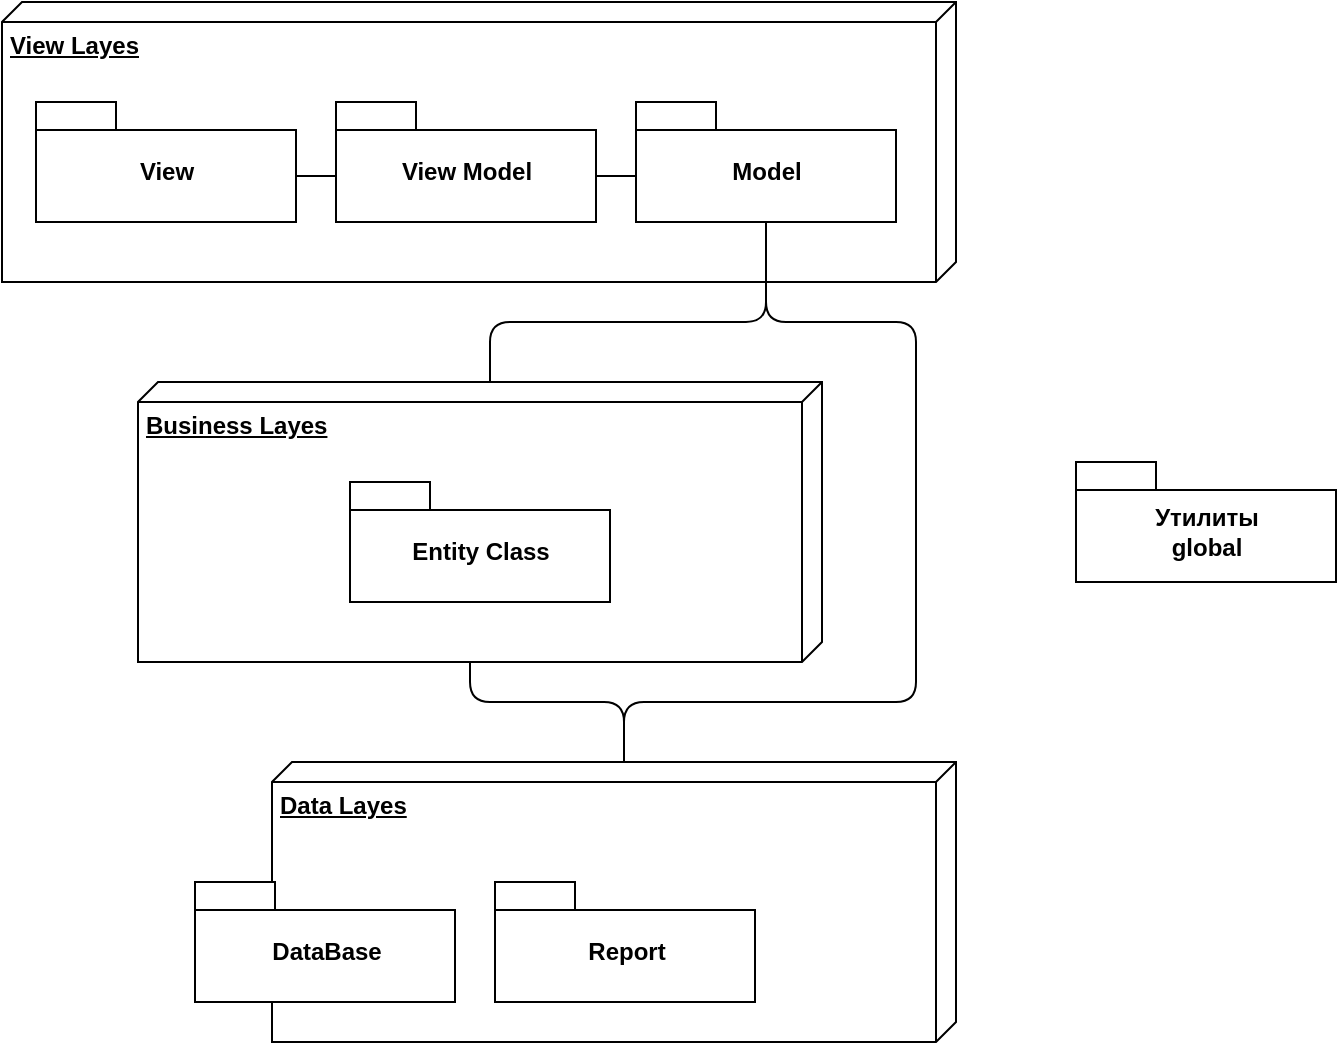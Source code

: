 <mxfile version="12.1.7" type="github" pages="1">
  <diagram id="z9P_geivwECmlzvL3oMB" name="Page-1">
    <mxGraphModel dx="1463" dy="693" grid="1" gridSize="10" guides="1" tooltips="1" connect="1" arrows="1" fold="1" page="1" pageScale="1" pageWidth="827" pageHeight="1169" math="0" shadow="0">
      <root>
        <mxCell id="0"/>
        <mxCell id="1" parent="0"/>
        <mxCell id="Iyu4yZvKu-Q9448TbISd-4" value="&lt;span style=&quot;font-weight: 700 ; text-align: center&quot;&gt;Data Layes&lt;/span&gt;" style="verticalAlign=top;align=left;spacingTop=8;spacingLeft=2;spacingRight=12;shape=cube;size=10;direction=south;fontStyle=4;html=1;" vertex="1" parent="1">
          <mxGeometry x="278" y="530" width="342" height="140" as="geometry"/>
        </mxCell>
        <mxCell id="Iyu4yZvKu-Q9448TbISd-5" value="DataBase" style="shape=folder;fontStyle=1;spacingTop=10;tabWidth=40;tabHeight=14;tabPosition=left;html=1;" vertex="1" parent="1">
          <mxGeometry x="239.5" y="590" width="130" height="60" as="geometry"/>
        </mxCell>
        <mxCell id="Iyu4yZvKu-Q9448TbISd-6" value="Report" style="shape=folder;fontStyle=1;spacingTop=10;tabWidth=40;tabHeight=14;tabPosition=left;html=1;" vertex="1" parent="1">
          <mxGeometry x="389.5" y="590" width="130" height="60" as="geometry"/>
        </mxCell>
        <mxCell id="Iyu4yZvKu-Q9448TbISd-7" value="Утилиты&lt;br&gt;global" style="shape=folder;fontStyle=1;spacingTop=10;tabWidth=40;tabHeight=14;tabPosition=left;html=1;" vertex="1" parent="1">
          <mxGeometry x="680" y="380" width="130" height="60" as="geometry"/>
        </mxCell>
        <mxCell id="Iyu4yZvKu-Q9448TbISd-11" value="&lt;span style=&quot;font-weight: 700 ; text-align: center&quot;&gt;View Layes&lt;/span&gt;" style="verticalAlign=top;align=left;spacingTop=8;spacingLeft=2;spacingRight=12;shape=cube;size=10;direction=south;fontStyle=4;html=1;" vertex="1" parent="1">
          <mxGeometry x="143" y="150" width="477" height="140" as="geometry"/>
        </mxCell>
        <mxCell id="Iyu4yZvKu-Q9448TbISd-12" value="&lt;span style=&quot;font-weight: 700 ; text-align: center&quot;&gt;Business Layes&lt;/span&gt;" style="verticalAlign=top;align=left;spacingTop=8;spacingLeft=2;spacingRight=12;shape=cube;size=10;direction=south;fontStyle=4;html=1;" vertex="1" parent="1">
          <mxGeometry x="211" y="340" width="342" height="140" as="geometry"/>
        </mxCell>
        <mxCell id="Iyu4yZvKu-Q9448TbISd-13" value="Entity Class" style="shape=folder;fontStyle=1;spacingTop=10;tabWidth=40;tabHeight=14;tabPosition=left;html=1;" vertex="1" parent="1">
          <mxGeometry x="317" y="390" width="130" height="60" as="geometry"/>
        </mxCell>
        <mxCell id="Iyu4yZvKu-Q9448TbISd-1" value="Model" style="shape=folder;fontStyle=1;spacingTop=10;tabWidth=40;tabHeight=14;tabPosition=left;html=1;shadow=0;" vertex="1" parent="1">
          <mxGeometry x="460" y="200" width="130" height="60" as="geometry"/>
        </mxCell>
        <mxCell id="Iyu4yZvKu-Q9448TbISd-2" value="View" style="shape=folder;fontStyle=1;spacingTop=10;tabWidth=40;tabHeight=14;tabPosition=left;html=1;shadow=0;" vertex="1" parent="1">
          <mxGeometry x="160" y="200" width="130" height="60" as="geometry"/>
        </mxCell>
        <mxCell id="Iyu4yZvKu-Q9448TbISd-3" value="View Model" style="shape=folder;fontStyle=1;spacingTop=10;tabWidth=40;tabHeight=14;tabPosition=left;html=1;shadow=0;" vertex="1" parent="1">
          <mxGeometry x="310" y="200" width="130" height="60" as="geometry"/>
        </mxCell>
        <mxCell id="Iyu4yZvKu-Q9448TbISd-8" value="" style="endArrow=none;html=1;entryX=0;entryY=0;entryDx=130;entryDy=37;entryPerimeter=0;exitX=0;exitY=0;exitDx=0;exitDy=37;exitPerimeter=0;shadow=0;" edge="1" parent="1" source="Iyu4yZvKu-Q9448TbISd-1" target="Iyu4yZvKu-Q9448TbISd-3">
          <mxGeometry width="50" height="50" relative="1" as="geometry">
            <mxPoint x="385" y="320" as="sourcePoint"/>
            <mxPoint x="385" y="300" as="targetPoint"/>
          </mxGeometry>
        </mxCell>
        <mxCell id="Iyu4yZvKu-Q9448TbISd-9" value="" style="endArrow=none;html=1;entryX=0;entryY=0;entryDx=0;entryDy=37;entryPerimeter=0;exitX=0;exitY=0;exitDx=130;exitDy=37;exitPerimeter=0;shadow=0;" edge="1" parent="1" source="Iyu4yZvKu-Q9448TbISd-2" target="Iyu4yZvKu-Q9448TbISd-3">
          <mxGeometry width="50" height="50" relative="1" as="geometry">
            <mxPoint x="300" y="247" as="sourcePoint"/>
            <mxPoint x="320" y="247" as="targetPoint"/>
          </mxGeometry>
        </mxCell>
        <mxCell id="Iyu4yZvKu-Q9448TbISd-14" value="" style="endArrow=none;html=1;shadow=0;entryX=0.5;entryY=1;entryDx=0;entryDy=0;entryPerimeter=0;exitX=0;exitY=0;exitDx=0;exitDy=166;exitPerimeter=0;" edge="1" parent="1" source="Iyu4yZvKu-Q9448TbISd-12" target="Iyu4yZvKu-Q9448TbISd-1">
          <mxGeometry width="50" height="50" relative="1" as="geometry">
            <mxPoint x="70" y="400" as="sourcePoint"/>
            <mxPoint x="120" y="350" as="targetPoint"/>
            <Array as="points">
              <mxPoint x="387" y="310"/>
              <mxPoint x="525" y="310"/>
            </Array>
          </mxGeometry>
        </mxCell>
        <mxCell id="Iyu4yZvKu-Q9448TbISd-15" value="" style="endArrow=none;html=1;shadow=0;entryX=0;entryY=0;entryDx=140;entryDy=176;entryPerimeter=0;exitX=0;exitY=0;exitDx=0;exitDy=166;exitPerimeter=0;" edge="1" parent="1" source="Iyu4yZvKu-Q9448TbISd-4" target="Iyu4yZvKu-Q9448TbISd-12">
          <mxGeometry width="50" height="50" relative="1" as="geometry">
            <mxPoint x="130" y="540" as="sourcePoint"/>
            <mxPoint x="180" y="490" as="targetPoint"/>
            <Array as="points">
              <mxPoint x="454" y="500"/>
              <mxPoint x="377" y="500"/>
            </Array>
          </mxGeometry>
        </mxCell>
        <mxCell id="Iyu4yZvKu-Q9448TbISd-16" value="" style="endArrow=none;html=1;shadow=0;entryX=0.5;entryY=1;entryDx=0;entryDy=0;entryPerimeter=0;exitX=0;exitY=0;exitDx=0;exitDy=166;exitPerimeter=0;" edge="1" parent="1" source="Iyu4yZvKu-Q9448TbISd-4" target="Iyu4yZvKu-Q9448TbISd-1">
          <mxGeometry width="50" height="50" relative="1" as="geometry">
            <mxPoint x="590" y="450" as="sourcePoint"/>
            <mxPoint x="640" y="400" as="targetPoint"/>
            <Array as="points">
              <mxPoint x="454" y="500"/>
              <mxPoint x="600" y="500"/>
              <mxPoint x="600" y="310"/>
              <mxPoint x="525" y="310"/>
            </Array>
          </mxGeometry>
        </mxCell>
      </root>
    </mxGraphModel>
  </diagram>
</mxfile>
